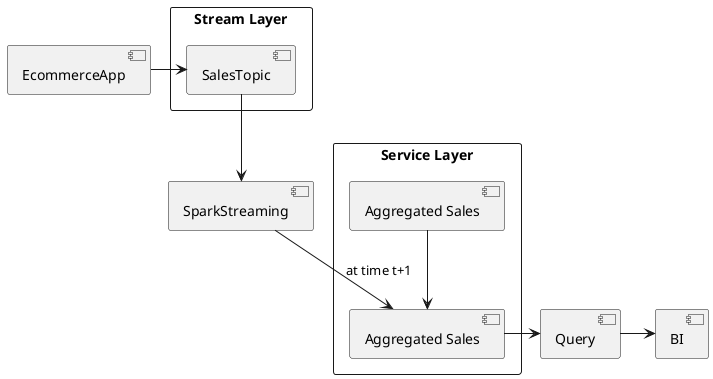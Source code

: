 @startuml "data-architecture-kappa"

[EcommerceApp]

rectangle "Stream Layer"{
    [SalesTopic]
}

[SparkStreaming]

rectangle "Service Layer"{
    [AggregatedSales1] as "Aggregated Sales"
    [AggregatedSales2] as "Aggregated Sales"
}

[Query]

[BI]


EcommerceApp -r-> SalesTopic
SalesTopic -d-> SparkStreaming
SparkStreaming -d-> AggregatedSales2 : "at time t+1"
AggregatedSales1 -d-> AggregatedSales2
AggregatedSales2 -r-> Query
Query -r-> BI

@enduml
